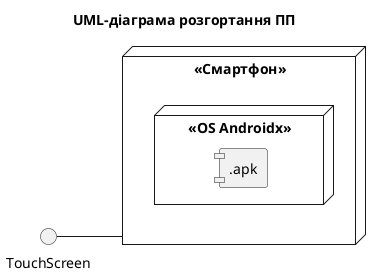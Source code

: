 @startuml

title UML-діаграма розгортання ПП

left to right direction

skinparam componentStyle uml1

node "<<Cмартфон>>" as sm {
	node "<<OS Androidx>>" {
		component [.apk]
	}
}

interface TouchScreen

TouchScreen -- sm

@enduml
